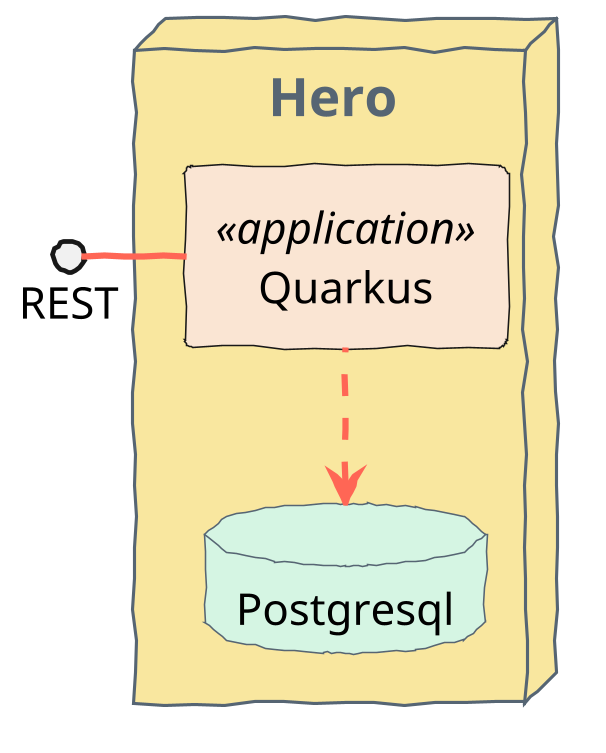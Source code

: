 @startuml
skinparam dpi 300
skinparam handwritten true
allow_mixing

skinparam NodeSep 50
skinparam RankSep 20

skinparam node {
	ArrowColor aqua

	borderColor #566573
	backgroundColor #F9E79F
	fontName Calibri
	fontSize 17
	fontColor #566573
}

skinparam database {
	borderColor #566573
	backgroundColor #D5F5E3
}

skinparam agent {
    backgroundColor<<application>> #FAE5D3
}

skinparam class {
  backgroundColor #FAE5D3
}

skinparam arrow {
  fontName Calibri
  color #FF6655
  fontColor #777777
  thickness 2
  fontSize 11
}

left to right direction


node "Hero" as hero {
    agent "Quarkus" as heroQuarkus <<application>>
    database "Postgresql" as heroPostgresql
    heroQuarkus .up> heroPostgresql
}

REST ()-- heroQuarkus


@enduml
